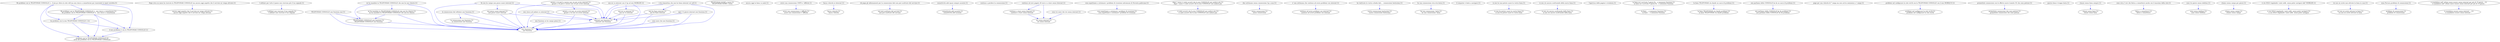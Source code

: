 digraph collapsedGraph {
"problemi con la TELEFONIAX CONSOLLE [2]\navrei dei problemi con la TELEFONIAX CONSOLLE""ancora oggi aspetto che il servizio mi venga attivato [1]\nancora oggi aspetto che il servizio mi venga attivato""Dopo circa un mese ho ricevuto la TELEFONIAX CONSOLLE ma ancora oggi aspetto che il servizio mi venga attivato [1]""Ho problemi con la TELEFONIAX CONSOLLE 2.. non riesco a connettermi [1]\nHo problemi con la TELEFONIAX CONSOLLE 2.. non riesco a connettermi""Ho problemi con la TELEFONIAX CONSOLLE 2.. il mio pc rileva la rete wifi ma non riesco a connettermi pur inserendo la wpa2 corretta [1]""I cellulari non ricevono il tuo segnale [1]\nI cellulari non ricevono il tuo segnale""I cellulari per tutto il paese non ricevono più il tuo segnale [1]""non posso usare internet [1]\nnon posso usare internet""Se non ho campo non posso usare internet [1]""TELEFONIAX CONSOLLE non funziona [1]\nTELEFONIAX CONSOLLE non funziona""TELEFONIAX CONSOLLE non funziona mai [1]""TELEFONIAX HOME e lenta [1]\nTELEFONIAX HOME e lenta""ancora oggi la linea va male [1]""avere una connessione e' difficile [1]\navere una connessione e' difficile""avere una connessione UMTS e' difficile [1]""bassa velocità [1]\nbassa velocità""bassa velocità in Internet [1]""non può usufruire del servizio [1]\nnon può usufruire del servizio""chi paga gli abbonamenti per la connessione dati non può usufruire del servizio [1]""connettività adsl assente [1]\nconnettività adsl assente""connettività adsl quasi sempre assente [1]""continuo a perdere la connessione [1]""continuo a stare senza Internet [1]\ncontinuo a stare senza Internet""continuo ad aver pagato 20 euro e a stare senza Internet [1]""cosa aspettiamo a sistemare i problemi di ricezione [1]\ncosa aspettiamo a sistemare i problemi di ricezione""cosa aspettiamo a sistemare i problemi di ricezione nelcomune di Noventa padovana [1]""vi siete accorti che la mia CONSOLLE non andava piu [1]\nvi siete accorti che la mia CONSOLLE non andava piu""dopo 1 mese vi siete accorti che la mia CONSOLLE non andava piu [1]\ndopo 1 mese vi siete accorti che la mia CONSOLLE non andava piu""senza connessione [1]\nsenza connessione""due settimane senza connessione 3g a casa [1]""continuo ad avere problemi con internet [1]\ncontinuo ad avere problemi con internet""e' una settimana che continuo ad avere problemi con internet [1]""grazie a voi non cio avuto internet [1]\ngrazie a voi non cio avuto internet""grazie a voi per2 e mezzo non cio piu avuto internet [1]\ngrazie a voi per2 e mezzo non cio piu avuto internet""ho problemi con la mia TELEFONIAX CONSOLLE 1 [1]""vostra connessione lentissima [1]\nvostra connessione lentissima""ho riattivato la vostra scheda dati.... connessione lentissima [1]""ho una connessione -lenta [1]\nho una connessione -lenta""ho una connessione stra-stra-lenta [1]""il computer è lento a navigare [1]""il mio problema è con la TELEFONIAX CONSOLLE [1]""io non ho potuto usare la vostra linea [1]\nio non ho potuto usare la vostra linea""io non ho mai potuto usare la vostra linea [1]""io non sto ancora usufruendo della linea [1]\nio non sto ancora usufruendo della linea""io non sto ancora usufruendo della nuova linea [1]""l'apertura delle pagine è stralenta [1]""la linea ... e nemmeno funziona [1]\nla linea ... e nemmeno funziona""la linea mi è arrivata 5 giorni fà... e nemmeno funziona [1]\nla linea mi è arrivata 5 giorni fà... e nemmeno funziona""la connessione non funziona [1]\nla connessione non funziona""la connessione dal cellulare non funziona [1]""la linea TELEFONIAX sta dando problemi [1]\nla linea TELEFONIAX sta dando problemi""la linea TELEFONIAX sta dando un sacco di problemi [1]""mi ha mandato la TELEFONIAX CONSOLLE che non ho chiesto [1]\nmi ha mandato la TELEFONIAX CONSOLLE che non ho chiesto""mi ha mandato la TELEFONIAX CONSOLLE che non ho mai chiesto [1]""non funziona se ho campo pieno [1]""non mi va internet [1]\nnon mi va internet""non mi va internet con il 3g sul mio MOBILEE [1]""non parliamo della CONSOLLE ke da problemi [1]\nnon parliamo della CONSOLLE ke da problemi""non parliamo della CONSOLLE ke da un sacco di problemi [1]""non riesco ad andare su internet [1]""internet non funziona [1]\ninternet non funziona""ogni 3 4 giorni internet non funziona [1]""pago per una velocità di 7 mega ma non arriva nemmeno a 1 mega [1]""problemi nel configurare la rete wii-fii [1]\nproblemi nel configurare la rete wii-fii""problemi nel configurare la rete wii-fii con la TELEFONIAX CONSOLLE con il mio MOBILE-E [1]""promettete connessioni che sono pietose [1]\npromettete connessioni che sono pietose""promettete connessioni con le offerte nuove tramite 3G che sono pietose [1]""questa linea è troppo lenta [1]""rimani senza linea [1]\nrimani senza linea""rimani senza linea sempre [1]""fatica a connettersi [1]\nfatica a connettersi""sono circa 3 ore che fatica a connettersi anche con il massimo della rete [1]""non funziona [1]\nnon funziona""sono mesi che non funziona [1]""sono senza telefono [1]\nsono senza telefono""sono tre giorni senza telefono [1]""sto senza internet [1]\nsto senza internet""sono tre mesi che sto senza internet [1]""stiamo senza campo [1]\nstiamo senza campo""stiamo senza campo per giorni [1]""vi sto SOLO regalando i miei soldi, senza poter navigare [1]\nvi sto SOLO regalando i miei soldi, senza poter navigare""vi sto SOLO regalando i miei soldi, senza poter navigare dall' MOBILEE [1]""voi non mi avete attivato la linea [1]\nvoi non mi avete attivato la linea""voi non mi avete mai attivato la linea in casa [1]""problemi di connessione [1]\nproblemi di connessione""zona Ferrara problemi di connessione [1]""non ho linea internet [1]\nnon ho linea internet""è da stamattina che non ho linea internet sul cell [1]""è scandaloso essere senza internet ... [1]\nè scandaloso essere senza internet ...""è scandaloso nell' ultimo mese essere senza internet per più di 15 giorni... [1]\nè scandaloso nell' ultimo mese essere senza internet per più di 15 giorni...""Ho problemi con la TELEFONIAX CONSOLLE 2.. non riesco a connettermi [1]\nHo problemi con la TELEFONIAX CONSOLLE 2.. non riesco a connettermi" -> "problemi con la TELEFONIAX CONSOLLE [2]\navrei dei problemi con la TELEFONIAX CONSOLLE" [color=blue]
"continuo ad aver pagato 20 euro e a stare senza Internet [1]" -> "sto senza internet [1]\nsto senza internet" [color=blue]
"internet non funziona [1]\ninternet non funziona" -> "non funziona [1]\nnon funziona" [color=blue]
"non riesco ad andare su internet [1]" -> "internet non funziona [1]\ninternet non funziona" [color=blue]
"Se non ho campo non posso usare internet [1]" -> "internet non funziona [1]\ninternet non funziona" [color=blue]
"Ho problemi con la TELEFONIAX CONSOLLE 2.. non riesco a connettermi [1]\nHo problemi con la TELEFONIAX CONSOLLE 2.. non riesco a connettermi" -> "ho problemi con la mia TELEFONIAX CONSOLLE 1 [1]" [color=blue]
"non riesco ad andare su internet [1]" -> "non funziona [1]\nnon funziona" [color=blue]
"Se non ho campo non posso usare internet [1]" -> "non funziona [1]\nnon funziona" [color=blue]
"la connessione non funziona [1]\nla connessione non funziona" -> "non funziona [1]\nnon funziona" [color=blue]
"TELEFONIAX CONSOLLE non funziona [1]\nTELEFONIAX CONSOLLE non funziona" -> "non funziona [1]\nnon funziona" [color=blue]
"non mi va internet con il 3g sul mio MOBILEE [1]" -> "internet non funziona [1]\ninternet non funziona" [color=blue]
"non mi va internet con il 3g sul mio MOBILEE [1]" -> "non funziona [1]\nnon funziona" [color=blue]
"ho problemi con la mia TELEFONIAX CONSOLLE 1 [1]" -> "problemi con la TELEFONIAX CONSOLLE [2]\navrei dei problemi con la TELEFONIAX CONSOLLE" [color=blue]
"non posso usare internet [1]\nnon posso usare internet" -> "internet non funziona [1]\ninternet non funziona" [color=blue]
"non ho linea internet [1]\nnon ho linea internet" -> "internet non funziona [1]\ninternet non funziona" [color=blue]
"non posso usare internet [1]\nnon posso usare internet" -> "non funziona [1]\nnon funziona" [color=blue]
"non ho linea internet [1]\nnon ho linea internet" -> "non funziona [1]\nnon funziona" [color=blue]
"ogni 3 4 giorni internet non funziona [1]" -> "non funziona [1]\nnon funziona" [color=blue]
"grazie a voi per2 e mezzo non cio piu avuto internet [1]\ngrazie a voi per2 e mezzo non cio piu avuto internet" -> "non funziona [1]\nnon funziona" [color=blue]
"mi ha mandato la TELEFONIAX CONSOLLE che non ho chiesto [1]\nmi ha mandato la TELEFONIAX CONSOLLE che non ho chiesto" -> "non funziona [1]\nnon funziona" [color=blue]
"Ho problemi con la TELEFONIAX CONSOLLE 2.. il mio pc rileva la rete wifi ma non riesco a connettermi pur inserendo la wpa2 corretta [1]" -> "il mio problema è con la TELEFONIAX CONSOLLE [1]" [color=blue]
"non mi va internet [1]\nnon mi va internet" -> "non funziona [1]\nnon funziona" [color=blue]
"non mi va internet [1]\nnon mi va internet" -> "internet non funziona [1]\ninternet non funziona" [color=blue]
"grazie a voi per2 e mezzo non cio piu avuto internet [1]\ngrazie a voi per2 e mezzo non cio piu avuto internet" -> "internet non funziona [1]\ninternet non funziona" [color=blue]
"ho problemi con la mia TELEFONIAX CONSOLLE 1 [1]" -> "il mio problema è con la TELEFONIAX CONSOLLE [1]" [color=blue]
"non funziona se ho campo pieno [1]" -> "non funziona [1]\nnon funziona" [color=blue]
"la connessione dal cellulare non funziona [1]" -> "non funziona [1]\nnon funziona" [color=blue]
"TELEFONIAX CONSOLLE non funziona mai [1]" -> "non funziona [1]\nnon funziona" [color=blue]
"Ho problemi con la TELEFONIAX CONSOLLE 2.. il mio pc rileva la rete wifi ma non riesco a connettermi pur inserendo la wpa2 corretta [1]" -> "ho problemi con la mia TELEFONIAX CONSOLLE 1 [1]" [color=blue]
"Ho problemi con la TELEFONIAX CONSOLLE 2.. non riesco a connettermi [1]\nHo problemi con la TELEFONIAX CONSOLLE 2.. non riesco a connettermi" -> "il mio problema è con la TELEFONIAX CONSOLLE [1]" [color=blue]
"il mio problema è con la TELEFONIAX CONSOLLE [1]" -> "problemi con la TELEFONIAX CONSOLLE [2]\navrei dei problemi con la TELEFONIAX CONSOLLE" [color=blue]
"è da stamattina che non ho linea internet sul cell [1]" -> "internet non funziona [1]\ninternet non funziona" [color=blue]
"è da stamattina che non ho linea internet sul cell [1]" -> "non funziona [1]\nnon funziona" [color=blue]
"mi ha mandato la TELEFONIAX CONSOLLE che non ho mai chiesto [1]" -> "TELEFONIAX CONSOLLE non funziona [1]\nTELEFONIAX CONSOLLE non funziona" [color=blue]
"mi ha mandato la TELEFONIAX CONSOLLE che non ho chiesto [1]\nmi ha mandato la TELEFONIAX CONSOLLE che non ho chiesto" -> "TELEFONIAX CONSOLLE non funziona [1]\nTELEFONIAX CONSOLLE non funziona" [color=blue]
"Ho problemi con la TELEFONIAX CONSOLLE 2.. il mio pc rileva la rete wifi ma non riesco a connettermi pur inserendo la wpa2 corretta [1]" -> "problemi con la TELEFONIAX CONSOLLE [2]\navrei dei problemi con la TELEFONIAX CONSOLLE" [color=blue]
"grazie a voi non cio avuto internet [1]\ngrazie a voi non cio avuto internet" -> "internet non funziona [1]\ninternet non funziona" [color=blue]
"grazie a voi non cio avuto internet [1]\ngrazie a voi non cio avuto internet" -> "non funziona [1]\nnon funziona" [color=blue]
"continuo a stare senza Internet [1]\ncontinuo a stare senza Internet" -> "sto senza internet [1]\nsto senza internet" [color=blue]
"mi ha mandato la TELEFONIAX CONSOLLE che non ho mai chiesto [1]" -> "non funziona [1]\nnon funziona" [color=blue]
"Dopo circa un mese ho ricevuto la TELEFONIAX CONSOLLE ma ancora oggi aspetto che il servizio mi venga attivato [1]" -> "ancora oggi aspetto che il servizio mi venga attivato [1]\nancora oggi aspetto che il servizio mi venga attivato" [color=blue]
"Ho problemi con la TELEFONIAX CONSOLLE 2.. il mio pc rileva la rete wifi ma non riesco a connettermi pur inserendo la wpa2 corretta [1]" -> "Ho problemi con la TELEFONIAX CONSOLLE 2.. non riesco a connettermi [1]\nHo problemi con la TELEFONIAX CONSOLLE 2.. non riesco a connettermi" [color=blue]
"I cellulari per tutto il paese non ricevono più il tuo segnale [1]" -> "I cellulari non ricevono il tuo segnale [1]\nI cellulari non ricevono il tuo segnale" [color=blue]
"Se non ho campo non posso usare internet [1]" -> "non posso usare internet [1]\nnon posso usare internet" [color=blue]
"TELEFONIAX CONSOLLE non funziona mai [1]" -> "TELEFONIAX CONSOLLE non funziona [1]\nTELEFONIAX CONSOLLE non funziona" [color=blue]
"avere una connessione UMTS e' difficile [1]" -> "avere una connessione e' difficile [1]\navere una connessione e' difficile" [color=blue]
"bassa velocità in Internet [1]" -> "bassa velocità [1]\nbassa velocità" [color=blue]
"chi paga gli abbonamenti per la connessione dati non può usufruire del servizio [1]" -> "non può usufruire del servizio [1]\nnon può usufruire del servizio" [color=blue]
"connettività adsl quasi sempre assente [1]" -> "connettività adsl assente [1]\nconnettività adsl assente" [color=blue]
"continuo ad aver pagato 20 euro e a stare senza Internet [1]" -> "continuo a stare senza Internet [1]\ncontinuo a stare senza Internet" [color=blue]
"cosa aspettiamo a sistemare i problemi di ricezione nelcomune di Noventa padovana [1]" -> "cosa aspettiamo a sistemare i problemi di ricezione [1]\ncosa aspettiamo a sistemare i problemi di ricezione" [color=blue]
"dopo 1 mese vi siete accorti che la mia CONSOLLE non andava piu [1]\ndopo 1 mese vi siete accorti che la mia CONSOLLE non andava piu" -> "vi siete accorti che la mia CONSOLLE non andava piu [1]\nvi siete accorti che la mia CONSOLLE non andava piu" [color=blue]
"due settimane senza connessione 3g a casa [1]" -> "senza connessione [1]\nsenza connessione" [color=blue]
"e' una settimana che continuo ad avere problemi con internet [1]" -> "continuo ad avere problemi con internet [1]\ncontinuo ad avere problemi con internet" [color=blue]
"grazie a voi per2 e mezzo non cio piu avuto internet [1]\ngrazie a voi per2 e mezzo non cio piu avuto internet" -> "grazie a voi non cio avuto internet [1]\ngrazie a voi non cio avuto internet" [color=blue]
"ho riattivato la vostra scheda dati.... connessione lentissima [1]" -> "vostra connessione lentissima [1]\nvostra connessione lentissima" [color=blue]
"ho una connessione stra-stra-lenta [1]" -> "ho una connessione -lenta [1]\nho una connessione -lenta" [color=blue]
"io non ho mai potuto usare la vostra linea [1]" -> "io non ho potuto usare la vostra linea [1]\nio non ho potuto usare la vostra linea" [color=blue]
"io non sto ancora usufruendo della nuova linea [1]" -> "io non sto ancora usufruendo della linea [1]\nio non sto ancora usufruendo della linea" [color=blue]
"la linea mi è arrivata 5 giorni fà... e nemmeno funziona [1]\nla linea mi è arrivata 5 giorni fà... e nemmeno funziona" -> "la linea ... e nemmeno funziona [1]\nla linea ... e nemmeno funziona" [color=blue]
"la connessione dal cellulare non funziona [1]" -> "la connessione non funziona [1]\nla connessione non funziona" [color=blue]
"la linea TELEFONIAX sta dando un sacco di problemi [1]" -> "la linea TELEFONIAX sta dando problemi [1]\nla linea TELEFONIAX sta dando problemi" [color=blue]
"mi ha mandato la TELEFONIAX CONSOLLE che non ho mai chiesto [1]" -> "mi ha mandato la TELEFONIAX CONSOLLE che non ho chiesto [1]\nmi ha mandato la TELEFONIAX CONSOLLE che non ho chiesto" [color=blue]
"non mi va internet con il 3g sul mio MOBILEE [1]" -> "non mi va internet [1]\nnon mi va internet" [color=blue]
"non parliamo della CONSOLLE ke da un sacco di problemi [1]" -> "non parliamo della CONSOLLE ke da problemi [1]\nnon parliamo della CONSOLLE ke da problemi" [color=blue]
"ogni 3 4 giorni internet non funziona [1]" -> "internet non funziona [1]\ninternet non funziona" [color=blue]
"problemi nel configurare la rete wii-fii con la TELEFONIAX CONSOLLE con il mio MOBILE-E [1]" -> "problemi nel configurare la rete wii-fii [1]\nproblemi nel configurare la rete wii-fii" [color=blue]
"promettete connessioni con le offerte nuove tramite 3G che sono pietose [1]" -> "promettete connessioni che sono pietose [1]\npromettete connessioni che sono pietose" [color=blue]
"rimani senza linea sempre [1]" -> "rimani senza linea [1]\nrimani senza linea" [color=blue]
"sono circa 3 ore che fatica a connettersi anche con il massimo della rete [1]" -> "fatica a connettersi [1]\nfatica a connettersi" [color=blue]
"sono mesi che non funziona [1]" -> "non funziona [1]\nnon funziona" [color=blue]
"sono tre giorni senza telefono [1]" -> "sono senza telefono [1]\nsono senza telefono" [color=blue]
"sono tre mesi che sto senza internet [1]" -> "sto senza internet [1]\nsto senza internet" [color=blue]
"stiamo senza campo per giorni [1]" -> "stiamo senza campo [1]\nstiamo senza campo" [color=blue]
"vi sto SOLO regalando i miei soldi, senza poter navigare dall' MOBILEE [1]" -> "vi sto SOLO regalando i miei soldi, senza poter navigare [1]\nvi sto SOLO regalando i miei soldi, senza poter navigare" [color=blue]
"voi non mi avete mai attivato la linea in casa [1]" -> "voi non mi avete attivato la linea [1]\nvoi non mi avete attivato la linea" [color=blue]
"zona Ferrara problemi di connessione [1]" -> "problemi di connessione [1]\nproblemi di connessione" [color=blue]
"è da stamattina che non ho linea internet sul cell [1]" -> "non ho linea internet [1]\nnon ho linea internet" [color=blue]
"è scandaloso nell' ultimo mese essere senza internet per più di 15 giorni... [1]\nè scandaloso nell' ultimo mese essere senza internet per più di 15 giorni..." -> "è scandaloso essere senza internet ... [1]\nè scandaloso essere senza internet ..." [color=blue]
}